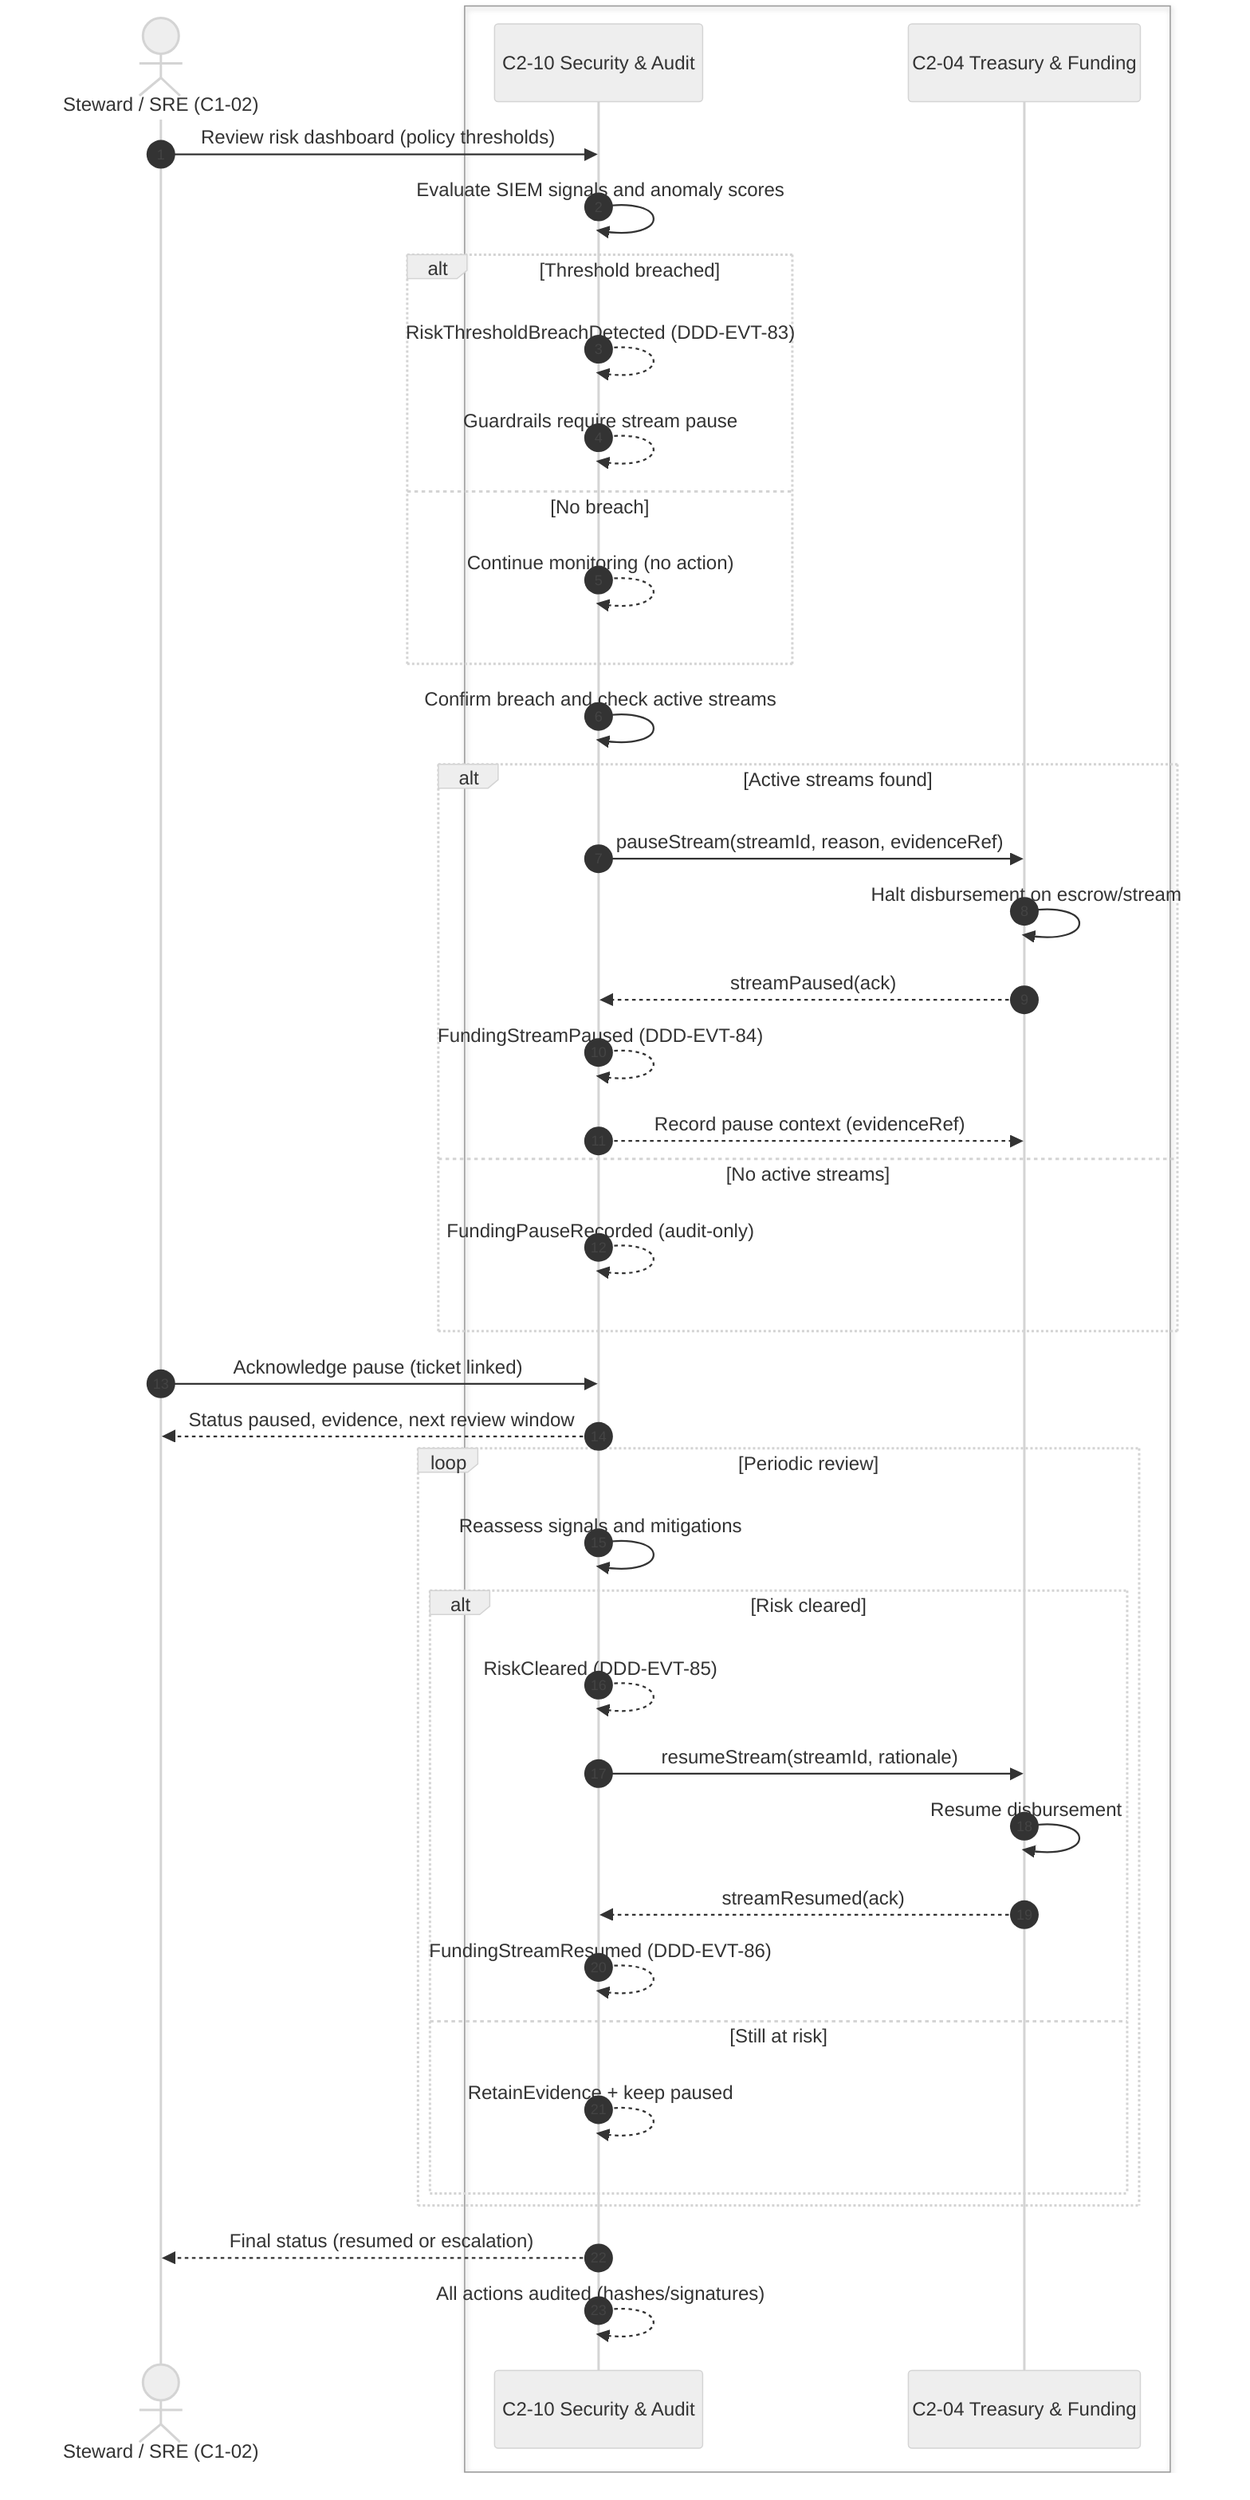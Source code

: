 %%{init: {'theme':'neutral','themeVariables':{ 'sequenceNumberColor':'#444'}}}%%
sequenceDiagram
autonumber

actor S as Steward / SRE (C1-02)

box #ff8b00 Core Services
  participant SEC as C2-10 Security & Audit
  participant TRE as C2-04 Treasury & Funding
end


%% === Detection ===
S ->> SEC: Review risk dashboard (policy thresholds)
SEC ->> SEC: Evaluate SIEM signals and anomaly scores

alt Threshold breached
  SEC -->> SEC: RiskThresholdBreachDetected (DDD-EVT-83)
  SEC -->> SEC: Guardrails require stream pause
else No breach
  SEC -->> SEC: Continue monitoring (no action)
end

%% spacer
%% --------------------------------------------

%% === Pause Flow ===
SEC ->> SEC: Confirm breach and check active streams

alt Active streams found
  SEC ->> TRE: pauseStream(streamId, reason, evidenceRef)
  TRE ->> TRE: Halt disbursement on escrow/stream
  TRE -->> SEC: streamPaused(ack)
  SEC -->> SEC: FundingStreamPaused (DDD-EVT-84)
  SEC -->> TRE: Record pause context (evidenceRef)
else No active streams
  SEC -->> SEC: FundingPauseRecorded (audit-only)
end

%% spacer
%% --------------------------------------------

%% === Steward Acknowledgement ===
S ->> SEC: Acknowledge pause (ticket linked)
SEC -->> S: Status paused, evidence, next review window

%% spacer
%% --------------------------------------------

%% === Monitoring Loop ===
loop Periodic review
  SEC ->> SEC: Reassess signals and mitigations
  alt Risk cleared
    SEC -->> SEC: RiskCleared (DDD-EVT-85)
    SEC ->> TRE: resumeStream(streamId, rationale)
    TRE ->> TRE: Resume disbursement
    TRE -->> SEC: streamResumed(ack)
    SEC -->> SEC: FundingStreamResumed (DDD-EVT-86)
  else Still at risk
    SEC -->> SEC: RetainEvidence + keep paused
  end
end

%% spacer
%% --------------------------------------------

%% === Completion ===
SEC -->> S: Final status (resumed or escalation)
SEC -->> SEC: All actions audited (hashes/signatures)